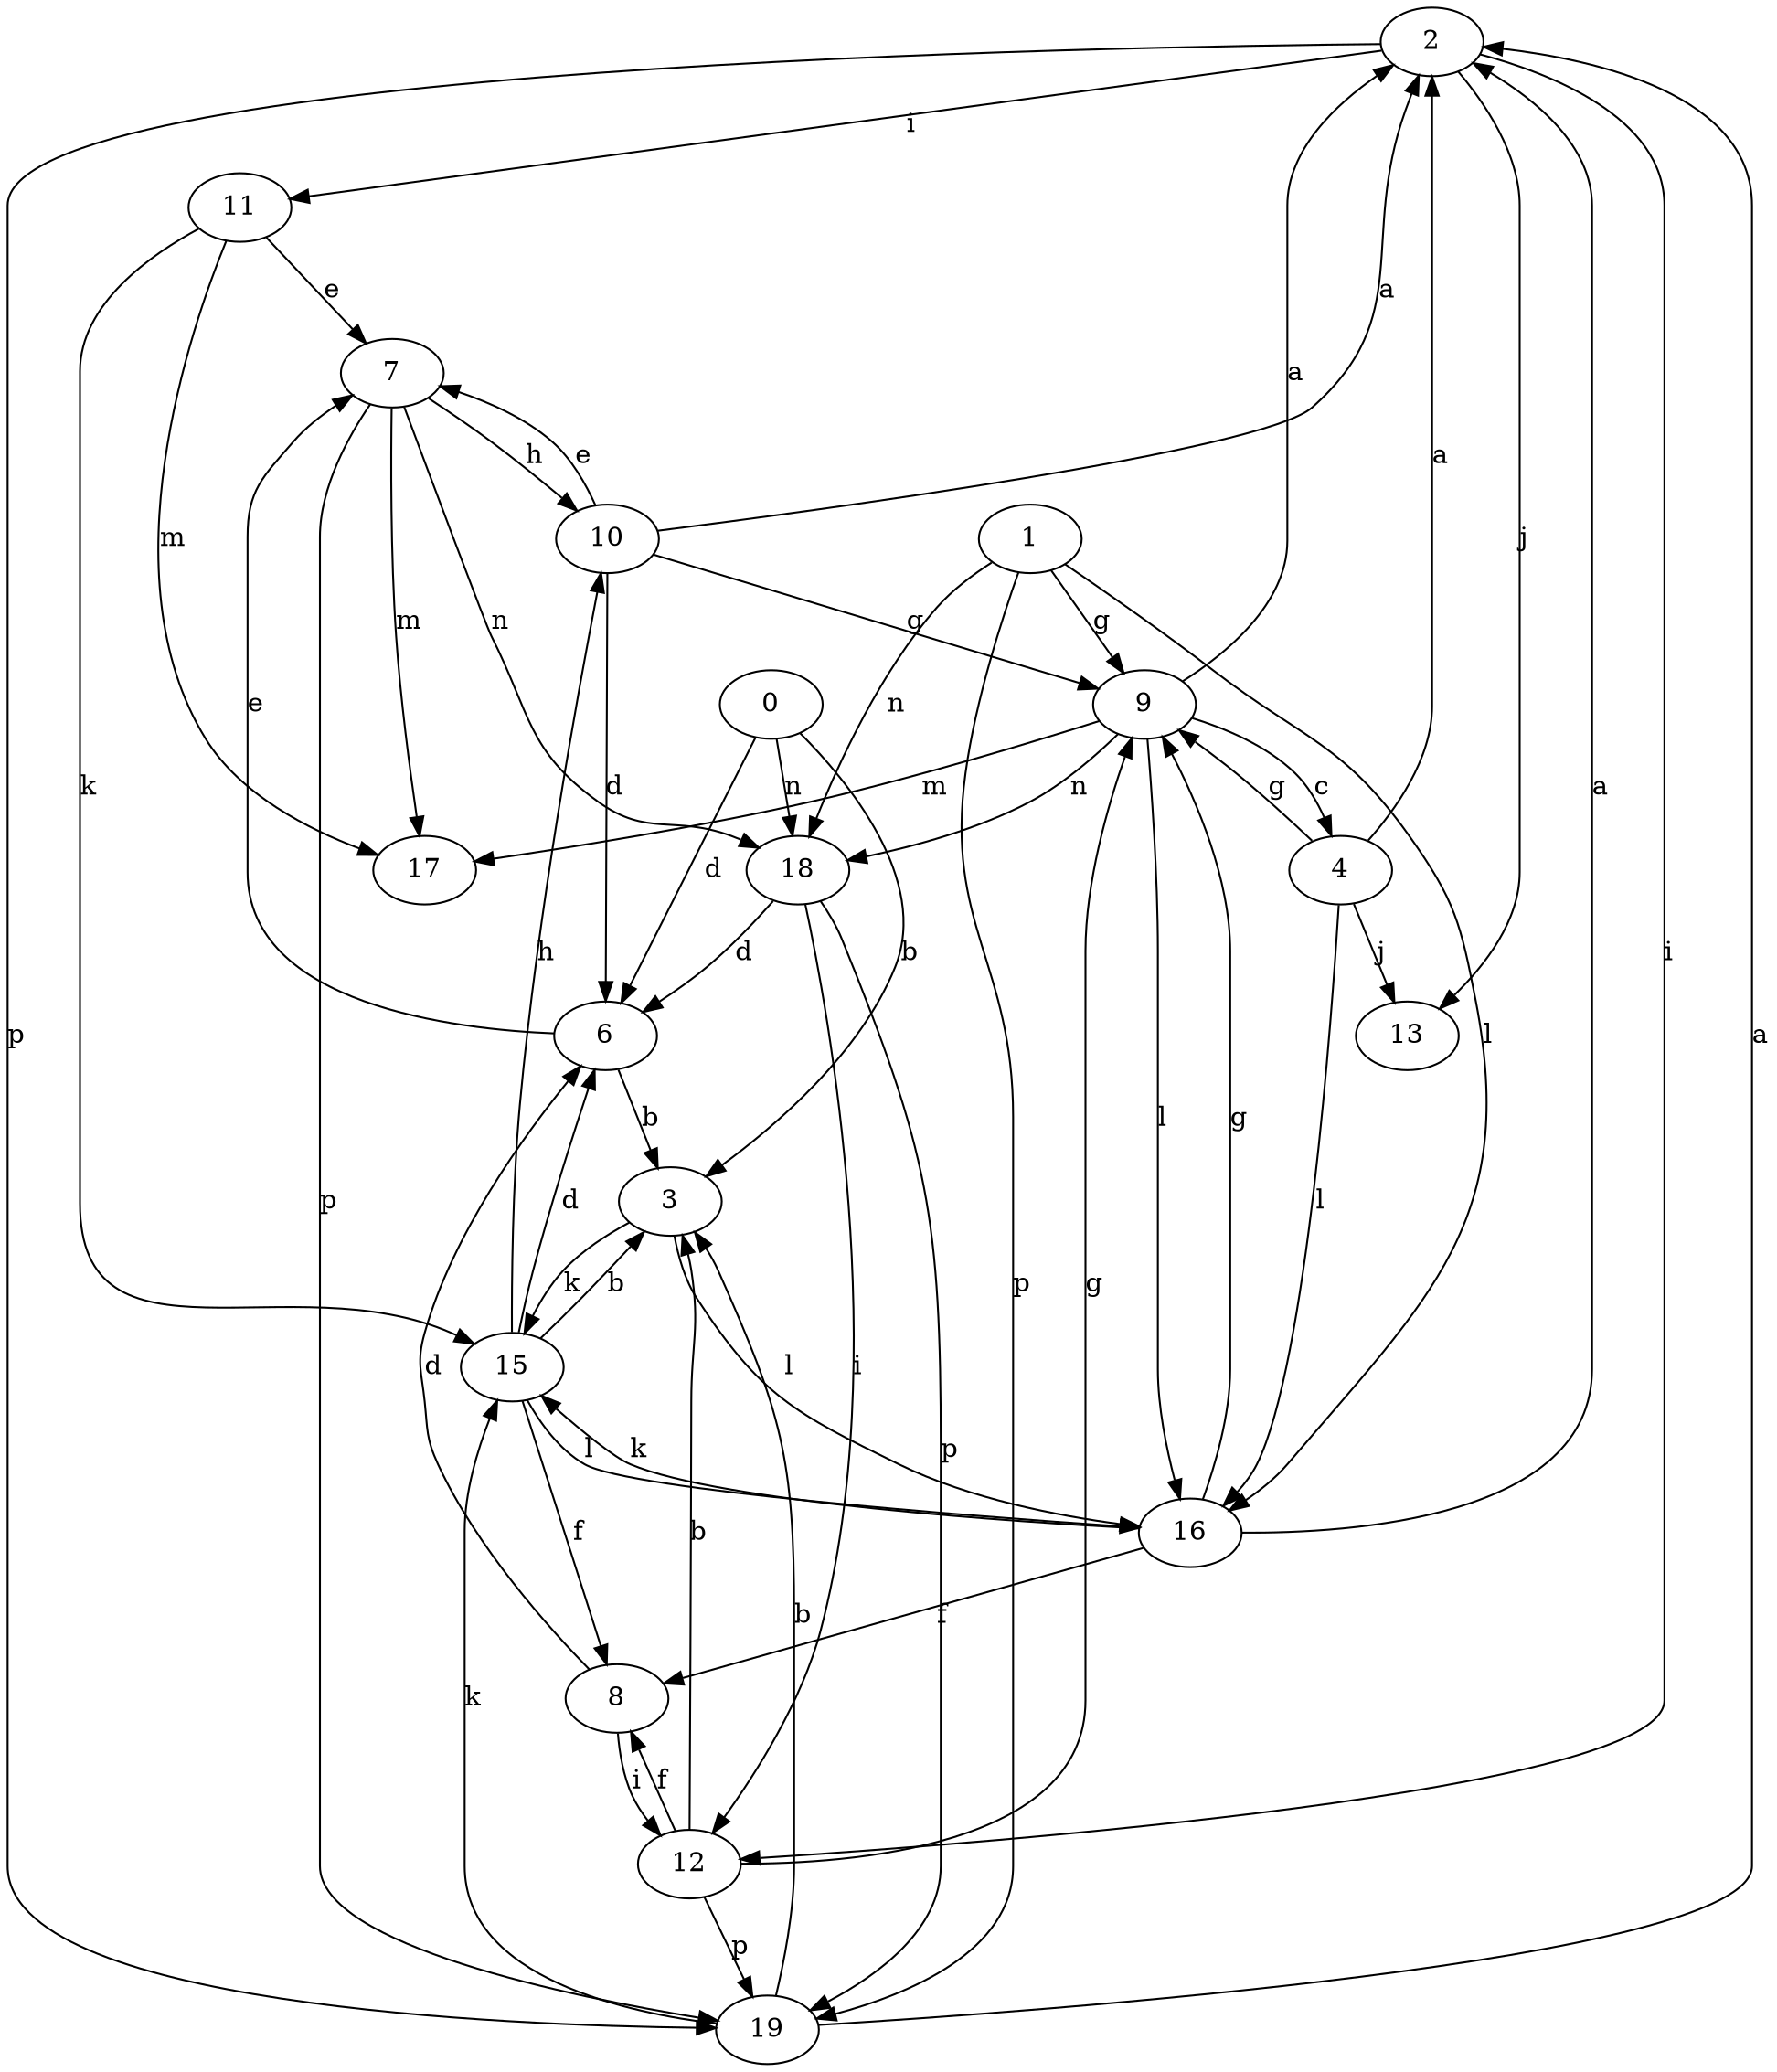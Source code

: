 strict digraph  {
2;
3;
4;
6;
7;
8;
9;
10;
11;
0;
12;
13;
1;
15;
16;
17;
18;
19;
2 -> 11  [label=i];
2 -> 12  [label=i];
2 -> 13  [label=j];
2 -> 19  [label=p];
3 -> 15  [label=k];
3 -> 16  [label=l];
4 -> 2  [label=a];
4 -> 9  [label=g];
4 -> 13  [label=j];
4 -> 16  [label=l];
6 -> 3  [label=b];
6 -> 7  [label=e];
7 -> 10  [label=h];
7 -> 17  [label=m];
7 -> 18  [label=n];
7 -> 19  [label=p];
8 -> 6  [label=d];
8 -> 12  [label=i];
9 -> 2  [label=a];
9 -> 4  [label=c];
9 -> 16  [label=l];
9 -> 17  [label=m];
9 -> 18  [label=n];
10 -> 2  [label=a];
10 -> 6  [label=d];
10 -> 7  [label=e];
10 -> 9  [label=g];
11 -> 7  [label=e];
11 -> 15  [label=k];
11 -> 17  [label=m];
0 -> 3  [label=b];
0 -> 6  [label=d];
0 -> 18  [label=n];
12 -> 3  [label=b];
12 -> 8  [label=f];
12 -> 9  [label=g];
12 -> 19  [label=p];
1 -> 9  [label=g];
1 -> 16  [label=l];
1 -> 18  [label=n];
1 -> 19  [label=p];
15 -> 3  [label=b];
15 -> 6  [label=d];
15 -> 8  [label=f];
15 -> 10  [label=h];
15 -> 16  [label=l];
16 -> 2  [label=a];
16 -> 8  [label=f];
16 -> 9  [label=g];
16 -> 15  [label=k];
18 -> 6  [label=d];
18 -> 12  [label=i];
18 -> 19  [label=p];
19 -> 2  [label=a];
19 -> 3  [label=b];
19 -> 15  [label=k];
}
